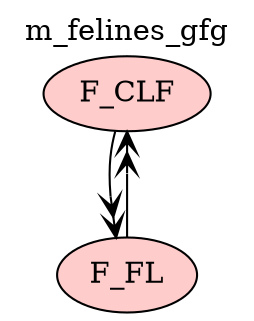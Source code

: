 digraph {graph[label=m_felines_gfg,labelloc=tl,labelfontsize=12];
"F_CLF"[shape=oval,fillcolor="#FFCCCC",style ="filled",label="F_CLF"];
"F_FL"[shape=oval,fillcolor="#FFCCCC",style ="filled",label="F_FL"];

"F_CLF"->"F_FL"[label=" ",arrowhead=veevee];
"F_FL"->"F_CLF"[label=" ",arrowhead=veevee];
}
